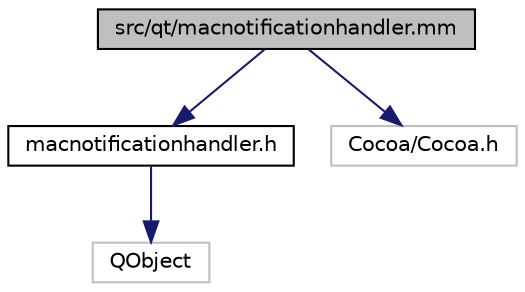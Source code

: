 digraph "src/qt/macnotificationhandler.mm"
{
  edge [fontname="Helvetica",fontsize="10",labelfontname="Helvetica",labelfontsize="10"];
  node [fontname="Helvetica",fontsize="10",shape=record];
  Node0 [label="src/qt/macnotificationhandler.mm",height=0.2,width=0.4,color="black", fillcolor="grey75", style="filled", fontcolor="black"];
  Node0 -> Node1 [color="midnightblue",fontsize="10",style="solid",fontname="Helvetica"];
  Node1 [label="macnotificationhandler.h",height=0.2,width=0.4,color="black", fillcolor="white", style="filled",URL="$d3/d39/macnotificationhandler_8h.html"];
  Node1 -> Node2 [color="midnightblue",fontsize="10",style="solid",fontname="Helvetica"];
  Node2 [label="QObject",height=0.2,width=0.4,color="grey75", fillcolor="white", style="filled"];
  Node0 -> Node3 [color="midnightblue",fontsize="10",style="solid",fontname="Helvetica"];
  Node3 [label="Cocoa/Cocoa.h",height=0.2,width=0.4,color="grey75", fillcolor="white", style="filled"];
}
